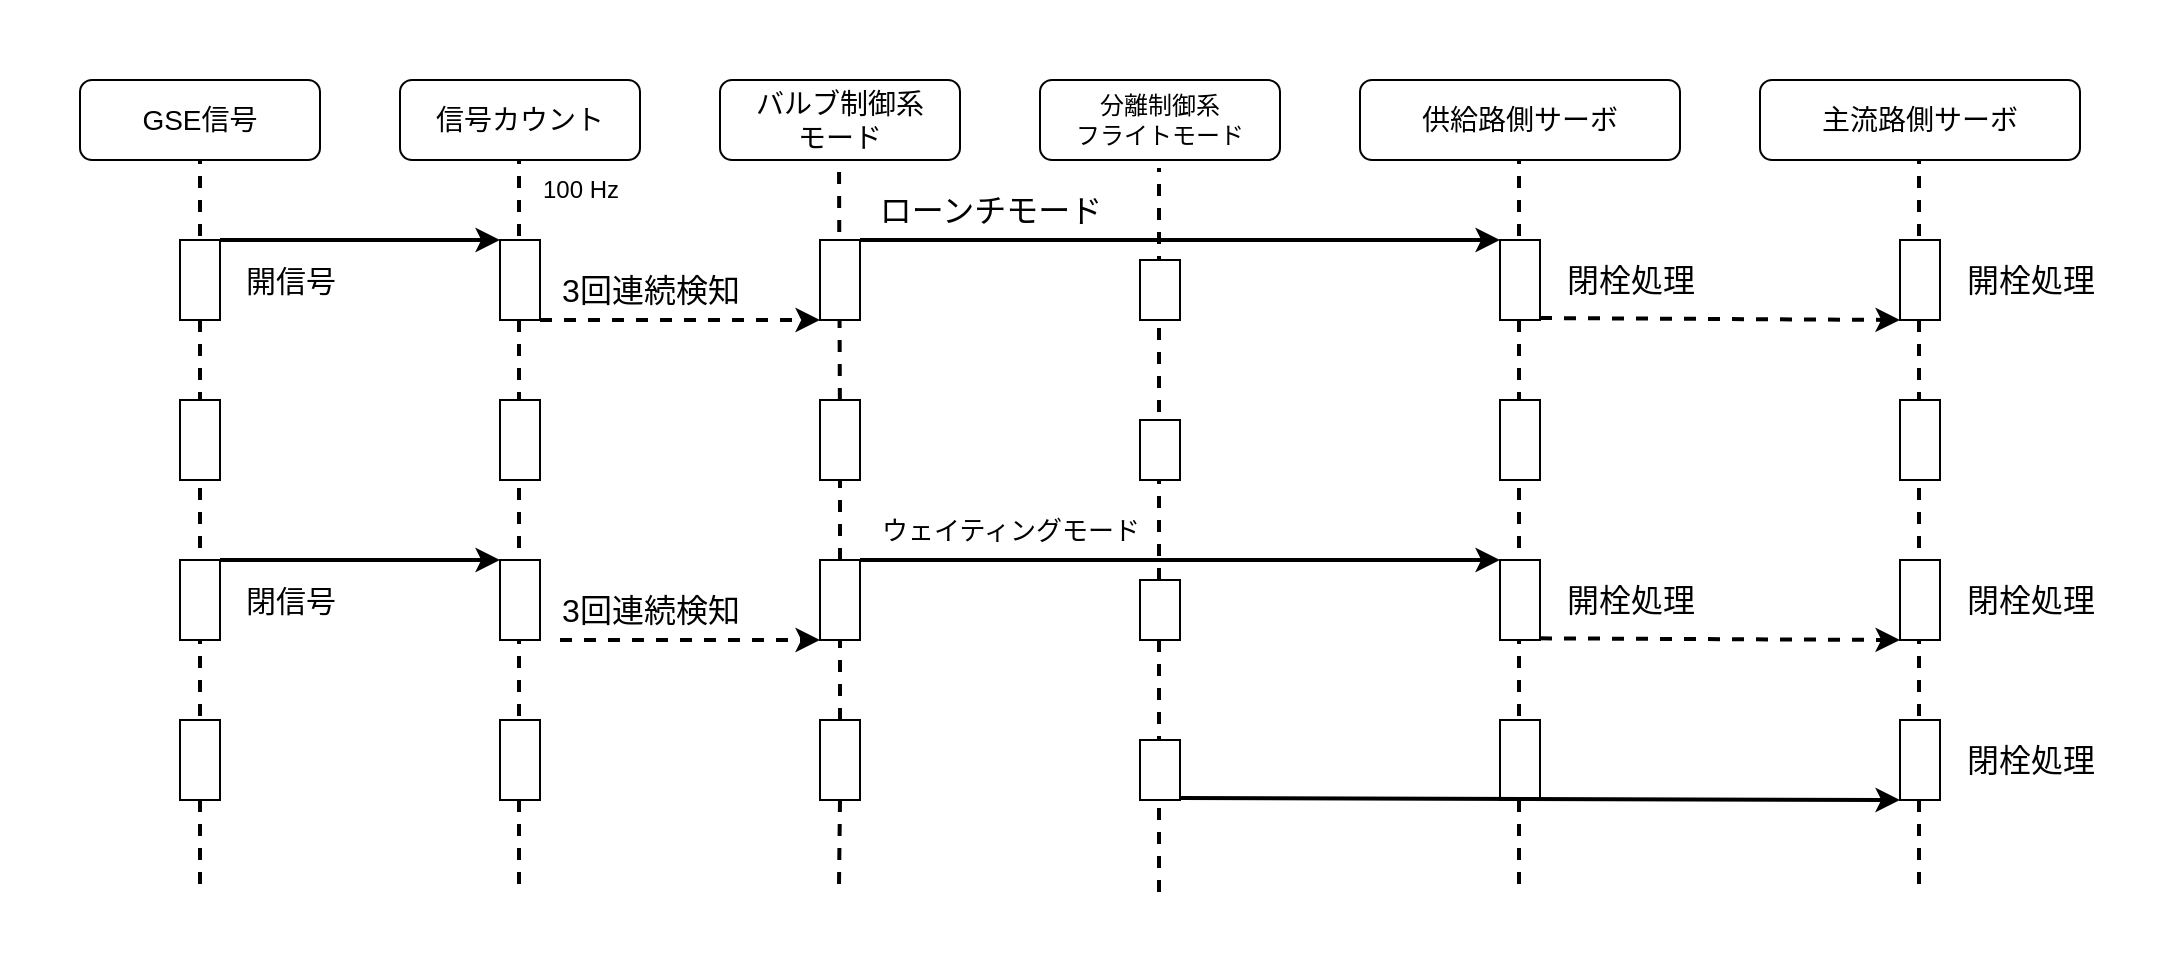 <mxfile>
    <diagram id="gjtTmOpsBrg5EVOmWFgZ" name="ページ1">
        <mxGraphModel dx="1631" dy="645" grid="1" gridSize="10" guides="1" tooltips="1" connect="1" arrows="1" fold="1" page="1" pageScale="1" pageWidth="827" pageHeight="1169" math="0" shadow="0">
            <root>
                <mxCell id="0"/>
                <mxCell id="1" parent="0"/>
                <mxCell id="72" value="" style="rounded=0;whiteSpace=wrap;html=1;strokeColor=none;" vertex="1" parent="1">
                    <mxGeometry x="80" y="80" width="1080" height="480" as="geometry"/>
                </mxCell>
                <mxCell id="66" value="" style="endArrow=none;dashed=1;html=1;entryX=0.5;entryY=1;entryDx=0;entryDy=0;strokeWidth=2;" edge="1" parent="1">
                    <mxGeometry width="50" height="50" relative="1" as="geometry">
                        <mxPoint x="659.5" y="526" as="sourcePoint"/>
                        <mxPoint x="659.5" y="164" as="targetPoint"/>
                    </mxGeometry>
                </mxCell>
                <mxCell id="43" value="" style="endArrow=none;dashed=1;html=1;entryX=0.5;entryY=1;entryDx=0;entryDy=0;strokeWidth=2;" edge="1" parent="1" source="44">
                    <mxGeometry width="50" height="50" relative="1" as="geometry">
                        <mxPoint x="499.5" y="522" as="sourcePoint"/>
                        <mxPoint x="499.5" y="160" as="targetPoint"/>
                    </mxGeometry>
                </mxCell>
                <mxCell id="34" value="" style="endArrow=none;dashed=1;html=1;entryX=0.5;entryY=1;entryDx=0;entryDy=0;strokeWidth=2;" edge="1" parent="1">
                    <mxGeometry width="50" height="50" relative="1" as="geometry">
                        <mxPoint x="339.5" y="522" as="sourcePoint"/>
                        <mxPoint x="339.5" y="160" as="targetPoint"/>
                    </mxGeometry>
                </mxCell>
                <mxCell id="26" value="" style="endArrow=none;dashed=1;html=1;entryX=0.5;entryY=1;entryDx=0;entryDy=0;strokeWidth=2;" edge="1" parent="1">
                    <mxGeometry width="50" height="50" relative="1" as="geometry">
                        <mxPoint x="839.5" y="522" as="sourcePoint"/>
                        <mxPoint x="839.5" y="160" as="targetPoint"/>
                    </mxGeometry>
                </mxCell>
                <mxCell id="27" value="" style="endArrow=none;dashed=1;html=1;entryX=0.5;entryY=1;entryDx=0;entryDy=0;strokeWidth=2;" edge="1" parent="1">
                    <mxGeometry width="50" height="50" relative="1" as="geometry">
                        <mxPoint x="1039.5" y="522" as="sourcePoint"/>
                        <mxPoint x="1039.5" y="160" as="targetPoint"/>
                    </mxGeometry>
                </mxCell>
                <mxCell id="25" value="" style="endArrow=none;dashed=1;html=1;entryX=0.5;entryY=1;entryDx=0;entryDy=0;strokeWidth=2;" edge="1" parent="1" target="3">
                    <mxGeometry width="50" height="50" relative="1" as="geometry">
                        <mxPoint x="180" y="522" as="sourcePoint"/>
                        <mxPoint x="700" y="240" as="targetPoint"/>
                    </mxGeometry>
                </mxCell>
                <mxCell id="3" value="&lt;font style=&quot;font-size: 14px;&quot;&gt;GSE信号&lt;/font&gt;" style="rounded=1;whiteSpace=wrap;html=1;" vertex="1" parent="1">
                    <mxGeometry x="120" y="120" width="120" height="40" as="geometry"/>
                </mxCell>
                <mxCell id="4" value="" style="rounded=0;whiteSpace=wrap;html=1;" vertex="1" parent="1">
                    <mxGeometry x="170" y="200" width="20" height="40" as="geometry"/>
                </mxCell>
                <mxCell id="5" value="&lt;font style=&quot;font-size: 14px;&quot;&gt;供給路側サーボ&lt;/font&gt;" style="rounded=1;whiteSpace=wrap;html=1;" vertex="1" parent="1">
                    <mxGeometry x="760" y="120" width="160" height="40" as="geometry"/>
                </mxCell>
                <mxCell id="6" value="&lt;font style=&quot;font-size: 14px;&quot;&gt;主流路側サーボ&lt;/font&gt;" style="rounded=1;whiteSpace=wrap;html=1;" vertex="1" parent="1">
                    <mxGeometry x="960" y="120" width="160" height="40" as="geometry"/>
                </mxCell>
                <mxCell id="7" value="" style="rounded=0;whiteSpace=wrap;html=1;" vertex="1" parent="1">
                    <mxGeometry x="830" y="200" width="20" height="40" as="geometry"/>
                </mxCell>
                <mxCell id="8" value="" style="rounded=0;whiteSpace=wrap;html=1;" vertex="1" parent="1">
                    <mxGeometry x="1030" y="200" width="20" height="40" as="geometry"/>
                </mxCell>
                <mxCell id="9" value="" style="endArrow=classic;html=1;exitX=1;exitY=0;exitDx=0;exitDy=0;strokeWidth=2;entryX=0;entryY=0;entryDx=0;entryDy=0;entryPerimeter=0;" edge="1" parent="1" source="4" target="29">
                    <mxGeometry width="50" height="50" relative="1" as="geometry">
                        <mxPoint x="650" y="200" as="sourcePoint"/>
                        <mxPoint x="320" y="200" as="targetPoint"/>
                    </mxGeometry>
                </mxCell>
                <mxCell id="10" value="&lt;div&gt;&lt;span style=&quot;font-size: 16px; background-color: transparent;&quot;&gt;3回連続検知&lt;/span&gt;&lt;/div&gt;" style="text;html=1;align=center;verticalAlign=middle;resizable=0;points=[];autosize=1;strokeColor=none;fillColor=none;strokeWidth=1;" vertex="1" parent="1">
                    <mxGeometry x="350" y="210" width="110" height="30" as="geometry"/>
                </mxCell>
                <mxCell id="11" value="&lt;font style=&quot;font-size: 15px;&quot;&gt;開信号&lt;/font&gt;" style="text;html=1;align=center;verticalAlign=middle;resizable=0;points=[];autosize=1;strokeColor=none;fillColor=none;" vertex="1" parent="1">
                    <mxGeometry x="190" y="205" width="70" height="30" as="geometry"/>
                </mxCell>
                <mxCell id="12" value="" style="rounded=0;whiteSpace=wrap;html=1;" vertex="1" parent="1">
                    <mxGeometry x="170" y="280" width="20" height="40" as="geometry"/>
                </mxCell>
                <mxCell id="13" value="" style="rounded=0;whiteSpace=wrap;html=1;" vertex="1" parent="1">
                    <mxGeometry x="170" y="360" width="20" height="40" as="geometry"/>
                </mxCell>
                <mxCell id="14" value="" style="rounded=0;whiteSpace=wrap;html=1;" vertex="1" parent="1">
                    <mxGeometry x="170" y="440" width="20" height="40" as="geometry"/>
                </mxCell>
                <mxCell id="15" value="&lt;font style=&quot;font-size: 15px;&quot;&gt;閉信号&lt;/font&gt;" style="text;html=1;align=center;verticalAlign=middle;resizable=0;points=[];autosize=1;strokeColor=none;fillColor=none;" vertex="1" parent="1">
                    <mxGeometry x="190" y="365" width="70" height="30" as="geometry"/>
                </mxCell>
                <mxCell id="16" value="" style="rounded=0;whiteSpace=wrap;html=1;" vertex="1" parent="1">
                    <mxGeometry x="830" y="360" width="20" height="40" as="geometry"/>
                </mxCell>
                <mxCell id="17" value="" style="endArrow=classic;html=1;exitX=1;exitY=0;exitDx=0;exitDy=0;strokeWidth=2;dashed=1;" edge="1" parent="1">
                    <mxGeometry width="50" height="50" relative="1" as="geometry">
                        <mxPoint x="850" y="239" as="sourcePoint"/>
                        <mxPoint x="1030" y="240" as="targetPoint"/>
                    </mxGeometry>
                </mxCell>
                <mxCell id="18" value="&lt;font style=&quot;font-size: 16px;&quot;&gt;閉栓処理&lt;/font&gt;" style="text;html=1;align=center;verticalAlign=middle;resizable=0;points=[];autosize=1;strokeColor=none;fillColor=none;" vertex="1" parent="1">
                    <mxGeometry x="850" y="205" width="90" height="30" as="geometry"/>
                </mxCell>
                <mxCell id="19" value="&lt;font style=&quot;font-size: 16px;&quot;&gt;開栓処理&lt;/font&gt;" style="text;html=1;align=center;verticalAlign=middle;resizable=0;points=[];autosize=1;strokeColor=none;fillColor=none;" vertex="1" parent="1">
                    <mxGeometry x="1050" y="205" width="90" height="30" as="geometry"/>
                </mxCell>
                <mxCell id="20" value="" style="endArrow=classic;html=1;exitX=1;exitY=0;exitDx=0;exitDy=0;strokeWidth=2;" edge="1" parent="1">
                    <mxGeometry width="50" height="50" relative="1" as="geometry">
                        <mxPoint x="190" y="360" as="sourcePoint"/>
                        <mxPoint x="330" y="360" as="targetPoint"/>
                    </mxGeometry>
                </mxCell>
                <mxCell id="21" value="" style="rounded=0;whiteSpace=wrap;html=1;" vertex="1" parent="1">
                    <mxGeometry x="830" y="280" width="20" height="40" as="geometry"/>
                </mxCell>
                <mxCell id="22" value="" style="endArrow=classic;html=1;exitX=1;exitY=0;exitDx=0;exitDy=0;entryX=0;entryY=1;entryDx=0;entryDy=0;strokeWidth=2;dashed=1;" edge="1" parent="1" target="24">
                    <mxGeometry width="50" height="50" relative="1" as="geometry">
                        <mxPoint x="850" y="399.17" as="sourcePoint"/>
                        <mxPoint x="1070" y="399.67" as="targetPoint"/>
                    </mxGeometry>
                </mxCell>
                <mxCell id="23" value="" style="rounded=0;whiteSpace=wrap;html=1;" vertex="1" parent="1">
                    <mxGeometry x="1030" y="280" width="20" height="40" as="geometry"/>
                </mxCell>
                <mxCell id="24" value="" style="rounded=0;whiteSpace=wrap;html=1;" vertex="1" parent="1">
                    <mxGeometry x="1030" y="360" width="20" height="40" as="geometry"/>
                </mxCell>
                <mxCell id="28" value="&lt;font style=&quot;font-size: 14px;&quot;&gt;信号カウント&lt;/font&gt;" style="rounded=1;whiteSpace=wrap;html=1;" vertex="1" parent="1">
                    <mxGeometry x="280" y="120" width="120" height="40" as="geometry"/>
                </mxCell>
                <mxCell id="29" value="" style="rounded=0;whiteSpace=wrap;html=1;" vertex="1" parent="1">
                    <mxGeometry x="330" y="200" width="20" height="40" as="geometry"/>
                </mxCell>
                <mxCell id="31" value="" style="rounded=0;whiteSpace=wrap;html=1;" vertex="1" parent="1">
                    <mxGeometry x="330" y="280" width="20" height="40" as="geometry"/>
                </mxCell>
                <mxCell id="32" value="" style="rounded=0;whiteSpace=wrap;html=1;" vertex="1" parent="1">
                    <mxGeometry x="330" y="360" width="20" height="40" as="geometry"/>
                </mxCell>
                <mxCell id="33" value="" style="rounded=0;whiteSpace=wrap;html=1;" vertex="1" parent="1">
                    <mxGeometry x="330" y="440" width="20" height="40" as="geometry"/>
                </mxCell>
                <mxCell id="35" value="" style="endArrow=classic;html=1;exitX=1;exitY=0;exitDx=0;exitDy=0;strokeWidth=2;dashed=1;entryX=0;entryY=1;entryDx=0;entryDy=0;" edge="1" parent="1" target="37">
                    <mxGeometry width="50" height="50" relative="1" as="geometry">
                        <mxPoint x="350" y="240" as="sourcePoint"/>
                        <mxPoint x="470" y="240" as="targetPoint"/>
                    </mxGeometry>
                </mxCell>
                <mxCell id="36" value="&lt;font style=&quot;font-size: 14px;&quot;&gt;バルブ制御系&lt;/font&gt;&lt;div&gt;&lt;font style=&quot;font-size: 14px;&quot;&gt;モード&lt;/font&gt;&lt;/div&gt;" style="rounded=1;whiteSpace=wrap;html=1;" vertex="1" parent="1">
                    <mxGeometry x="440" y="120" width="120" height="40" as="geometry"/>
                </mxCell>
                <mxCell id="37" value="" style="rounded=0;whiteSpace=wrap;html=1;" vertex="1" parent="1">
                    <mxGeometry x="490" y="200" width="20" height="40" as="geometry"/>
                </mxCell>
                <mxCell id="38" value="&lt;font style=&quot;font-size: 16px;&quot;&gt;ローンチモード&lt;/font&gt;" style="text;html=1;align=center;verticalAlign=middle;resizable=0;points=[];autosize=1;strokeColor=none;fillColor=none;" vertex="1" parent="1">
                    <mxGeometry x="510" y="170" width="130" height="30" as="geometry"/>
                </mxCell>
                <mxCell id="39" value="" style="endArrow=classic;html=1;exitX=1;exitY=0;exitDx=0;exitDy=0;strokeWidth=2;entryX=0;entryY=0;entryDx=0;entryDy=0;" edge="1" parent="1" target="7">
                    <mxGeometry width="50" height="50" relative="1" as="geometry">
                        <mxPoint x="510" y="200" as="sourcePoint"/>
                        <mxPoint x="710" y="200" as="targetPoint"/>
                    </mxGeometry>
                </mxCell>
                <mxCell id="40" value="&lt;div&gt;&lt;span style=&quot;font-size: 16px; background-color: transparent;&quot;&gt;3回連続検知&lt;/span&gt;&lt;/div&gt;" style="text;html=1;align=center;verticalAlign=middle;resizable=0;points=[];autosize=1;strokeColor=none;fillColor=none;strokeWidth=1;" vertex="1" parent="1">
                    <mxGeometry x="350" y="370" width="110" height="30" as="geometry"/>
                </mxCell>
                <mxCell id="45" value="" style="endArrow=none;dashed=1;html=1;entryX=0.5;entryY=1;entryDx=0;entryDy=0;strokeWidth=2;" edge="1" parent="1" source="46" target="44">
                    <mxGeometry width="50" height="50" relative="1" as="geometry">
                        <mxPoint x="499.5" y="522" as="sourcePoint"/>
                        <mxPoint x="499.5" y="160" as="targetPoint"/>
                    </mxGeometry>
                </mxCell>
                <mxCell id="44" value="" style="rounded=0;whiteSpace=wrap;html=1;" vertex="1" parent="1">
                    <mxGeometry x="490" y="280" width="20" height="40" as="geometry"/>
                </mxCell>
                <mxCell id="47" value="" style="endArrow=none;dashed=1;html=1;entryX=0.5;entryY=1;entryDx=0;entryDy=0;strokeWidth=2;" edge="1" parent="1" source="48" target="46">
                    <mxGeometry width="50" height="50" relative="1" as="geometry">
                        <mxPoint x="499.5" y="522" as="sourcePoint"/>
                        <mxPoint x="500" y="320" as="targetPoint"/>
                    </mxGeometry>
                </mxCell>
                <mxCell id="46" value="" style="rounded=0;whiteSpace=wrap;html=1;" vertex="1" parent="1">
                    <mxGeometry x="490" y="360" width="20" height="40" as="geometry"/>
                </mxCell>
                <mxCell id="49" value="" style="endArrow=none;dashed=1;html=1;entryX=0.5;entryY=1;entryDx=0;entryDy=0;strokeWidth=2;" edge="1" parent="1" target="48">
                    <mxGeometry width="50" height="50" relative="1" as="geometry">
                        <mxPoint x="499.5" y="522" as="sourcePoint"/>
                        <mxPoint x="500" y="400" as="targetPoint"/>
                    </mxGeometry>
                </mxCell>
                <mxCell id="48" value="" style="rounded=0;whiteSpace=wrap;html=1;" vertex="1" parent="1">
                    <mxGeometry x="490" y="440" width="20" height="40" as="geometry"/>
                </mxCell>
                <mxCell id="41" value="" style="endArrow=classic;html=1;exitX=1;exitY=0;exitDx=0;exitDy=0;strokeWidth=2;dashed=1;" edge="1" parent="1">
                    <mxGeometry width="50" height="50" relative="1" as="geometry">
                        <mxPoint x="360" y="400" as="sourcePoint"/>
                        <mxPoint x="490" y="400" as="targetPoint"/>
                    </mxGeometry>
                </mxCell>
                <mxCell id="50" value="&lt;font style=&quot;font-size: 13px;&quot;&gt;ウェイティングモード&lt;/font&gt;" style="text;html=1;align=center;verticalAlign=middle;resizable=0;points=[];autosize=1;strokeColor=none;fillColor=none;" vertex="1" parent="1">
                    <mxGeometry x="510" y="330" width="150" height="30" as="geometry"/>
                </mxCell>
                <mxCell id="51" value="" style="rounded=0;whiteSpace=wrap;html=1;" vertex="1" parent="1">
                    <mxGeometry x="830" y="440" width="20" height="40" as="geometry"/>
                </mxCell>
                <mxCell id="52" value="" style="endArrow=classic;html=1;exitX=1;exitY=0;exitDx=0;exitDy=0;strokeWidth=2;entryX=0;entryY=0;entryDx=0;entryDy=0;" edge="1" parent="1" target="16">
                    <mxGeometry width="50" height="50" relative="1" as="geometry">
                        <mxPoint x="510" y="360" as="sourcePoint"/>
                        <mxPoint x="710" y="361" as="targetPoint"/>
                    </mxGeometry>
                </mxCell>
                <mxCell id="53" value="100 Hz" style="text;html=1;align=center;verticalAlign=middle;resizable=0;points=[];autosize=1;strokeColor=none;fillColor=none;" vertex="1" parent="1">
                    <mxGeometry x="340" y="160" width="60" height="30" as="geometry"/>
                </mxCell>
                <mxCell id="54" value="&lt;font style=&quot;font-size: 16px;&quot;&gt;閉栓処理&lt;/font&gt;" style="text;html=1;align=center;verticalAlign=middle;resizable=0;points=[];autosize=1;strokeColor=none;fillColor=none;" vertex="1" parent="1">
                    <mxGeometry x="1050" y="365" width="90" height="30" as="geometry"/>
                </mxCell>
                <mxCell id="55" value="&lt;font style=&quot;font-size: 16px;&quot;&gt;開栓処理&lt;/font&gt;" style="text;html=1;align=center;verticalAlign=middle;resizable=0;points=[];autosize=1;strokeColor=none;fillColor=none;" vertex="1" parent="1">
                    <mxGeometry x="850" y="365" width="90" height="30" as="geometry"/>
                </mxCell>
                <mxCell id="58" value="分離制御系&lt;div&gt;フライトモード&lt;/div&gt;" style="rounded=1;whiteSpace=wrap;html=1;" vertex="1" parent="1">
                    <mxGeometry x="600" y="120" width="120" height="40" as="geometry"/>
                </mxCell>
                <mxCell id="61" value="" style="rounded=0;whiteSpace=wrap;html=1;" vertex="1" parent="1">
                    <mxGeometry x="650" y="210" width="20" height="30" as="geometry"/>
                </mxCell>
                <mxCell id="62" value="" style="rounded=0;whiteSpace=wrap;html=1;" vertex="1" parent="1">
                    <mxGeometry x="650" y="290" width="20" height="30" as="geometry"/>
                </mxCell>
                <mxCell id="63" value="" style="rounded=0;whiteSpace=wrap;html=1;" vertex="1" parent="1">
                    <mxGeometry x="650" y="370" width="20" height="30" as="geometry"/>
                </mxCell>
                <mxCell id="65" value="" style="rounded=0;whiteSpace=wrap;html=1;" vertex="1" parent="1">
                    <mxGeometry x="650" y="450" width="20" height="30" as="geometry"/>
                </mxCell>
                <mxCell id="67" value="" style="endArrow=classic;html=1;exitX=1;exitY=0;exitDx=0;exitDy=0;strokeWidth=2;entryX=0;entryY=1;entryDx=0;entryDy=0;" edge="1" parent="1" target="69">
                    <mxGeometry width="50" height="50" relative="1" as="geometry">
                        <mxPoint x="670" y="479" as="sourcePoint"/>
                        <mxPoint x="870" y="479" as="targetPoint"/>
                    </mxGeometry>
                </mxCell>
                <mxCell id="69" value="" style="rounded=0;whiteSpace=wrap;html=1;" vertex="1" parent="1">
                    <mxGeometry x="1030" y="440" width="20" height="40" as="geometry"/>
                </mxCell>
                <mxCell id="70" value="&lt;font style=&quot;font-size: 16px;&quot;&gt;閉栓処理&lt;/font&gt;" style="text;html=1;align=center;verticalAlign=middle;resizable=0;points=[];autosize=1;strokeColor=none;fillColor=none;" vertex="1" parent="1">
                    <mxGeometry x="1050" y="445" width="90" height="30" as="geometry"/>
                </mxCell>
            </root>
        </mxGraphModel>
    </diagram>
</mxfile>